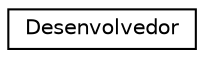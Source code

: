 digraph "Graphical Class Hierarchy"
{
 // LATEX_PDF_SIZE
  edge [fontname="Helvetica",fontsize="10",labelfontname="Helvetica",labelfontsize="10"];
  node [fontname="Helvetica",fontsize="10",shape=record];
  rankdir="LR";
  Node0 [label="Desenvolvedor",height=0.2,width=0.4,color="black", fillcolor="white", style="filled",URL="$classDesenvolvedor.html",tooltip="É uma subclasse do Usuário."];
}
